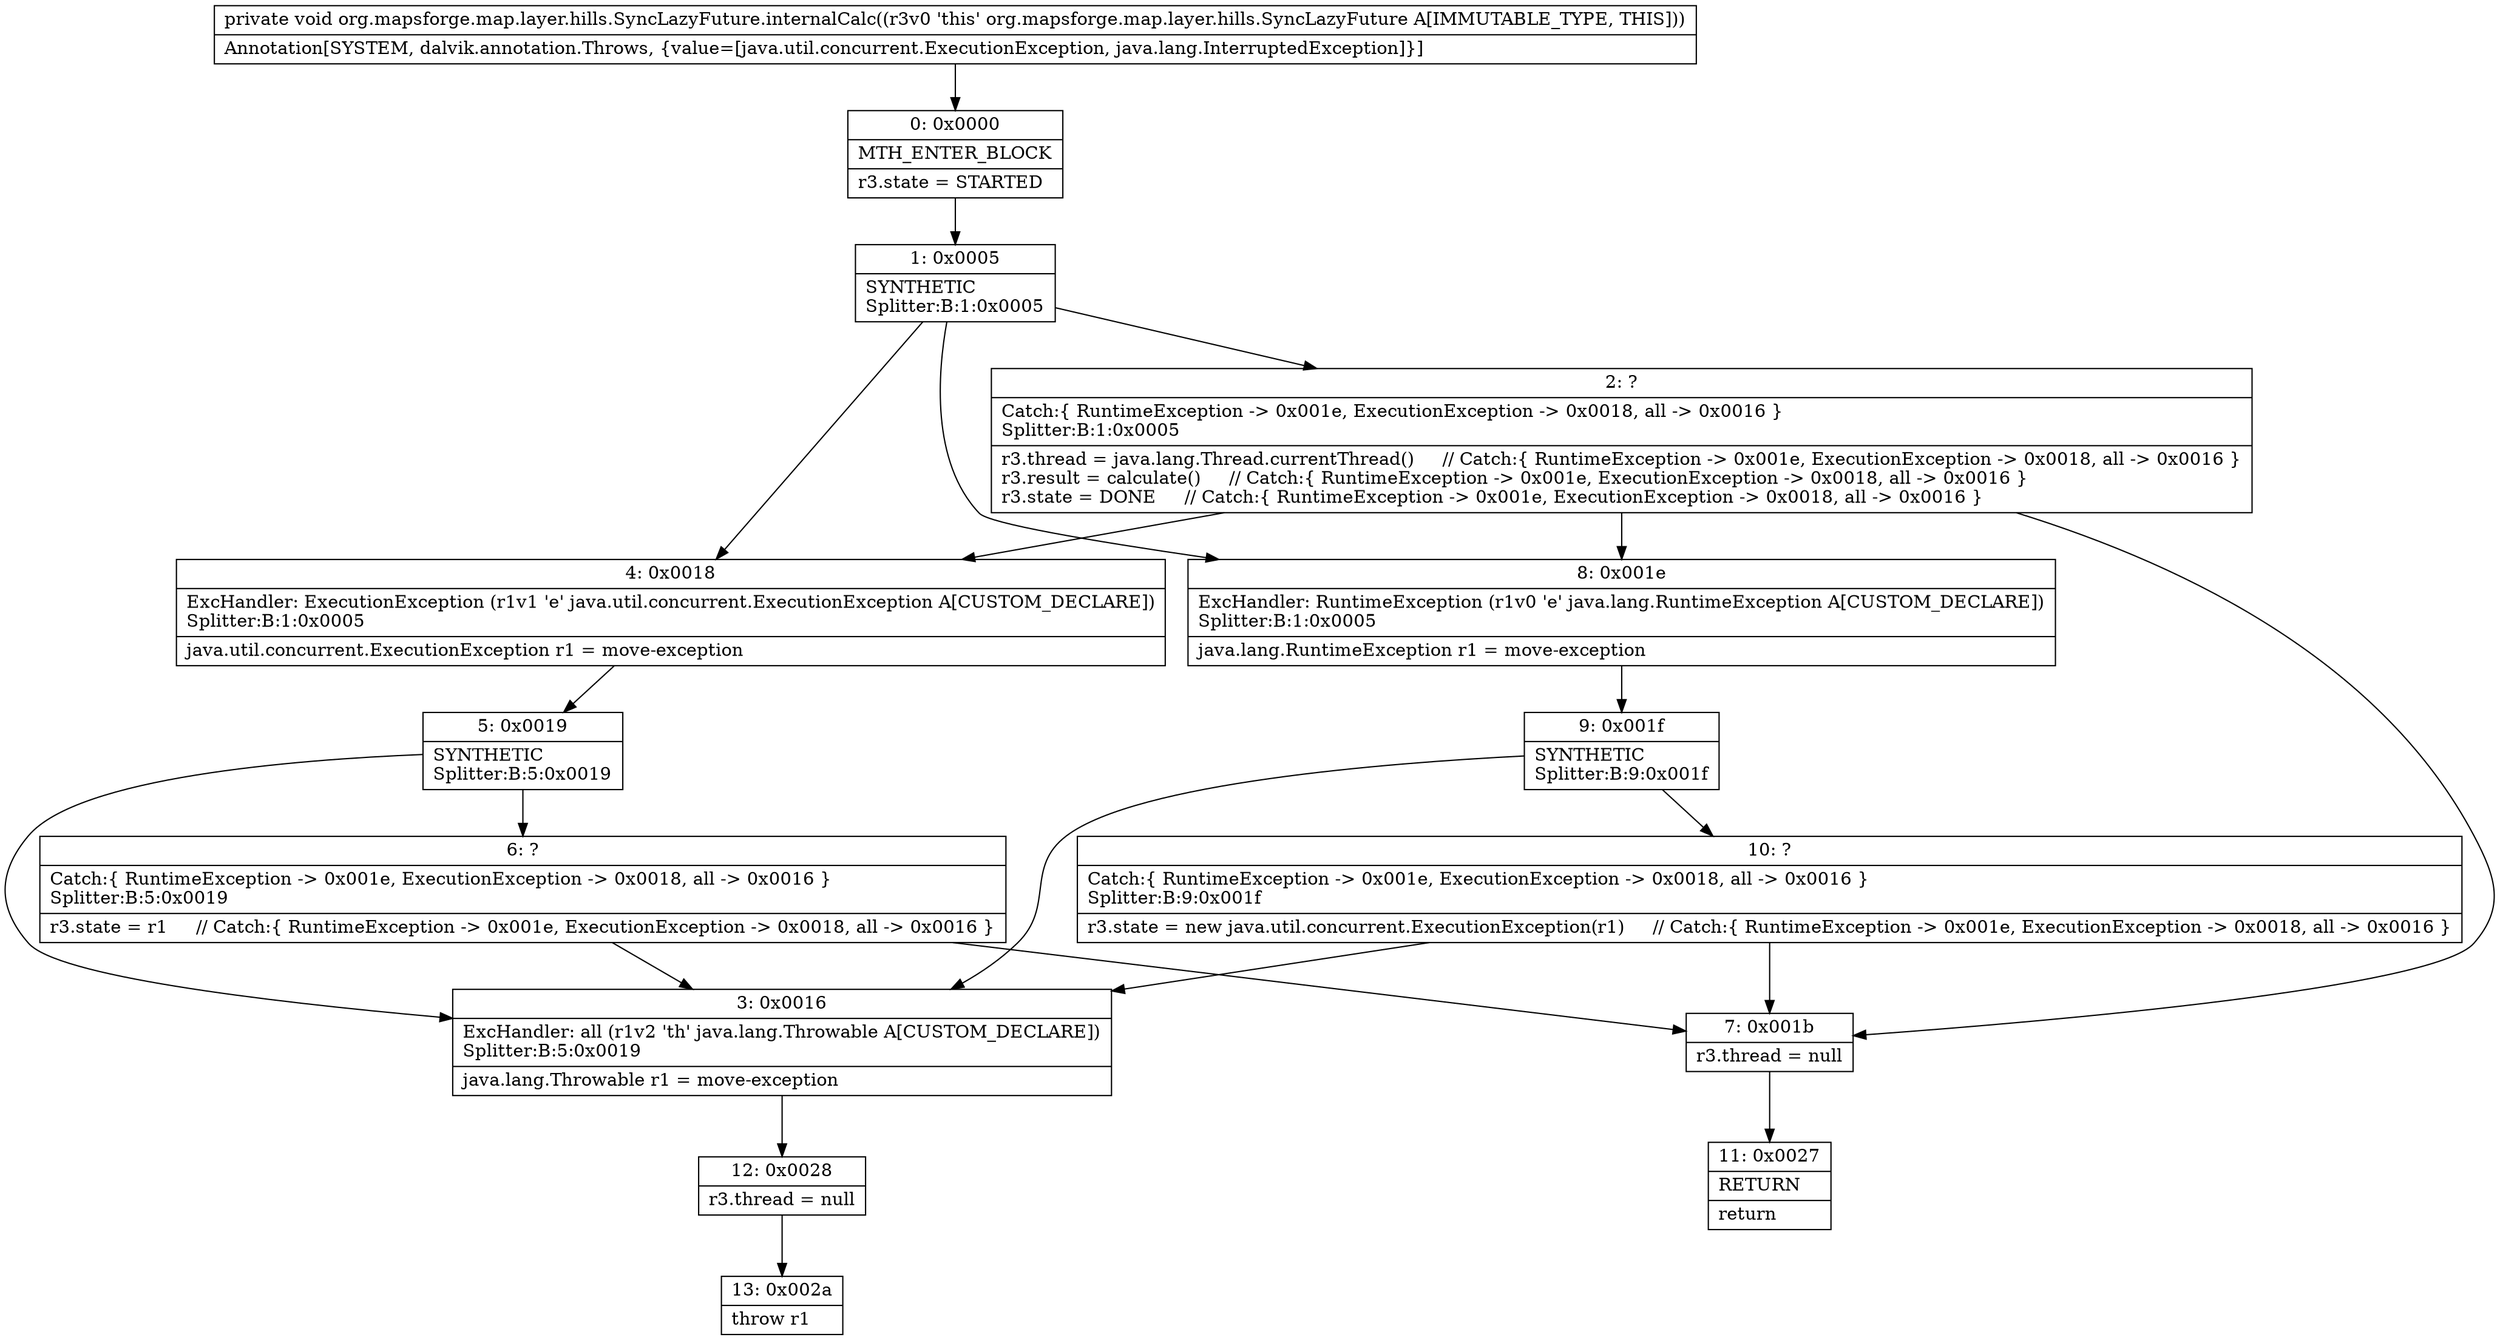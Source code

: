 digraph "CFG fororg.mapsforge.map.layer.hills.SyncLazyFuture.internalCalc()V" {
Node_0 [shape=record,label="{0\:\ 0x0000|MTH_ENTER_BLOCK\l|r3.state = STARTED\l}"];
Node_1 [shape=record,label="{1\:\ 0x0005|SYNTHETIC\lSplitter:B:1:0x0005\l}"];
Node_2 [shape=record,label="{2\:\ ?|Catch:\{ RuntimeException \-\> 0x001e, ExecutionException \-\> 0x0018, all \-\> 0x0016 \}\lSplitter:B:1:0x0005\l|r3.thread = java.lang.Thread.currentThread()     \/\/ Catch:\{ RuntimeException \-\> 0x001e, ExecutionException \-\> 0x0018, all \-\> 0x0016 \}\lr3.result = calculate()     \/\/ Catch:\{ RuntimeException \-\> 0x001e, ExecutionException \-\> 0x0018, all \-\> 0x0016 \}\lr3.state = DONE     \/\/ Catch:\{ RuntimeException \-\> 0x001e, ExecutionException \-\> 0x0018, all \-\> 0x0016 \}\l}"];
Node_3 [shape=record,label="{3\:\ 0x0016|ExcHandler: all (r1v2 'th' java.lang.Throwable A[CUSTOM_DECLARE])\lSplitter:B:5:0x0019\l|java.lang.Throwable r1 = move\-exception\l}"];
Node_4 [shape=record,label="{4\:\ 0x0018|ExcHandler: ExecutionException (r1v1 'e' java.util.concurrent.ExecutionException A[CUSTOM_DECLARE])\lSplitter:B:1:0x0005\l|java.util.concurrent.ExecutionException r1 = move\-exception\l}"];
Node_5 [shape=record,label="{5\:\ 0x0019|SYNTHETIC\lSplitter:B:5:0x0019\l}"];
Node_6 [shape=record,label="{6\:\ ?|Catch:\{ RuntimeException \-\> 0x001e, ExecutionException \-\> 0x0018, all \-\> 0x0016 \}\lSplitter:B:5:0x0019\l|r3.state = r1     \/\/ Catch:\{ RuntimeException \-\> 0x001e, ExecutionException \-\> 0x0018, all \-\> 0x0016 \}\l}"];
Node_7 [shape=record,label="{7\:\ 0x001b|r3.thread = null\l}"];
Node_8 [shape=record,label="{8\:\ 0x001e|ExcHandler: RuntimeException (r1v0 'e' java.lang.RuntimeException A[CUSTOM_DECLARE])\lSplitter:B:1:0x0005\l|java.lang.RuntimeException r1 = move\-exception\l}"];
Node_9 [shape=record,label="{9\:\ 0x001f|SYNTHETIC\lSplitter:B:9:0x001f\l}"];
Node_10 [shape=record,label="{10\:\ ?|Catch:\{ RuntimeException \-\> 0x001e, ExecutionException \-\> 0x0018, all \-\> 0x0016 \}\lSplitter:B:9:0x001f\l|r3.state = new java.util.concurrent.ExecutionException(r1)     \/\/ Catch:\{ RuntimeException \-\> 0x001e, ExecutionException \-\> 0x0018, all \-\> 0x0016 \}\l}"];
Node_11 [shape=record,label="{11\:\ 0x0027|RETURN\l|return\l}"];
Node_12 [shape=record,label="{12\:\ 0x0028|r3.thread = null\l}"];
Node_13 [shape=record,label="{13\:\ 0x002a|throw r1\l}"];
MethodNode[shape=record,label="{private void org.mapsforge.map.layer.hills.SyncLazyFuture.internalCalc((r3v0 'this' org.mapsforge.map.layer.hills.SyncLazyFuture A[IMMUTABLE_TYPE, THIS]))  | Annotation[SYSTEM, dalvik.annotation.Throws, \{value=[java.util.concurrent.ExecutionException, java.lang.InterruptedException]\}]\l}"];
MethodNode -> Node_0;
Node_0 -> Node_1;
Node_1 -> Node_2;
Node_1 -> Node_8;
Node_1 -> Node_4;
Node_2 -> Node_8;
Node_2 -> Node_4;
Node_2 -> Node_7;
Node_3 -> Node_12;
Node_4 -> Node_5;
Node_5 -> Node_6;
Node_5 -> Node_3;
Node_6 -> Node_7;
Node_6 -> Node_3;
Node_7 -> Node_11;
Node_8 -> Node_9;
Node_9 -> Node_10;
Node_9 -> Node_3;
Node_10 -> Node_3;
Node_10 -> Node_7;
Node_12 -> Node_13;
}

